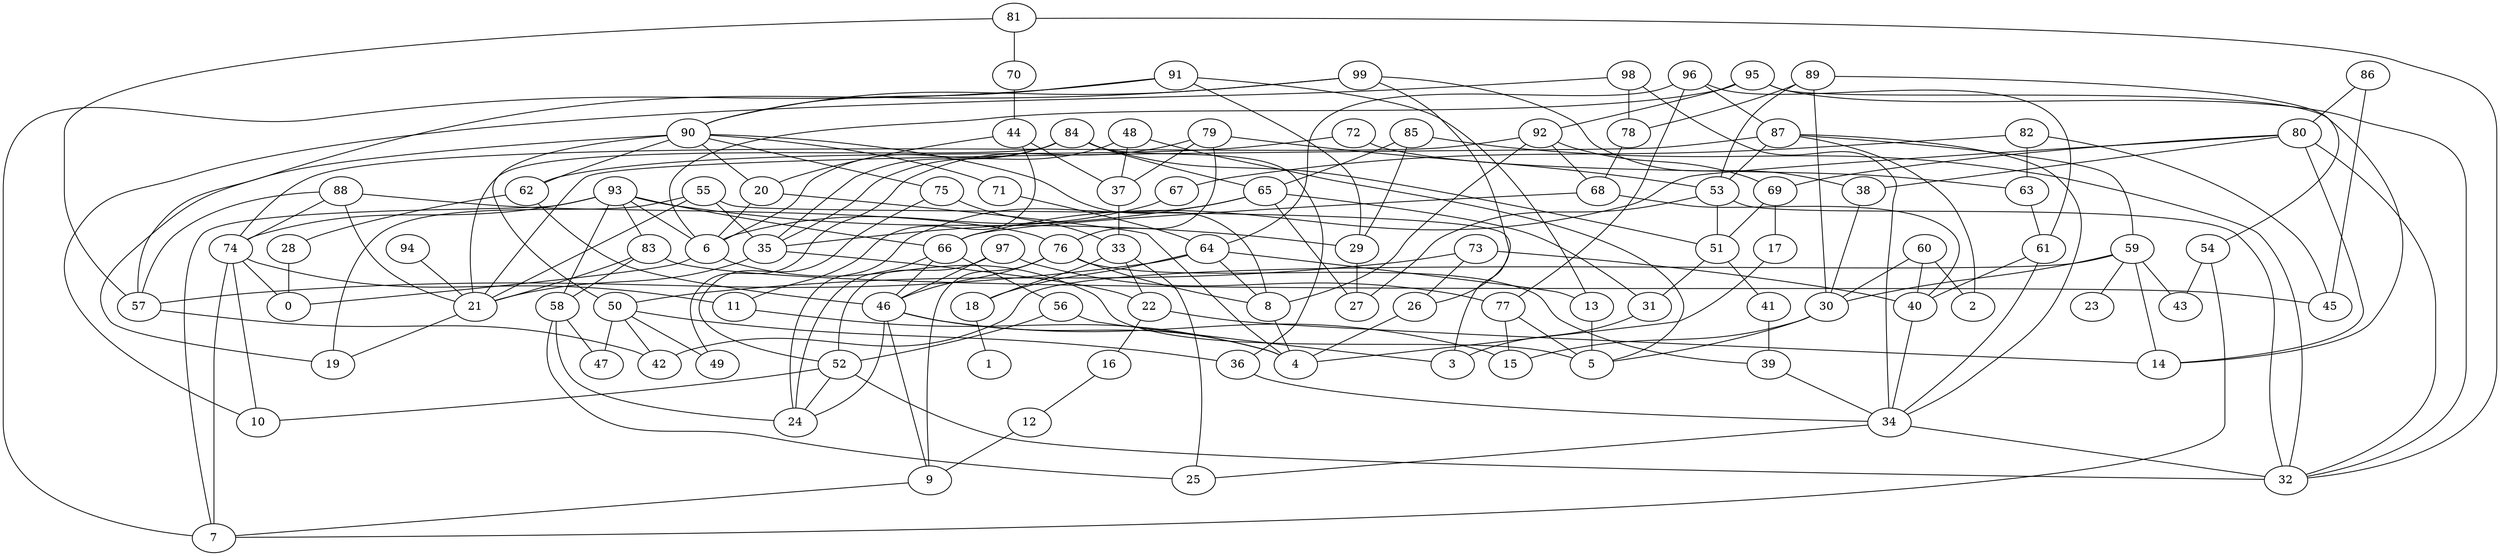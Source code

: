 /* Created by igraph 0.7.0 */
graph {
  0;
  1;
  2;
  3;
  4;
  5;
  6;
  7;
  8;
  9;
  10;
  11;
  12;
  13;
  14;
  15;
  16;
  17;
  18;
  19;
  20;
  21;
  22;
  23;
  24;
  25;
  26;
  27;
  28;
  29;
  30;
  31;
  32;
  33;
  34;
  35;
  36;
  37;
  38;
  39;
  40;
  41;
  42;
  43;
  44;
  45;
  46;
  47;
  48;
  49;
  50;
  51;
  52;
  53;
  54;
  55;
  56;
  57;
  58;
  59;
  60;
  61;
  62;
  63;
  64;
  65;
  66;
  67;
  68;
  69;
  70;
  71;
  72;
  73;
  74;
  75;
  76;
  77;
  78;
  79;
  80;
  81;
  82;
  83;
  84;
  85;
  86;
  87;
  88;
  89;
  90;
  91;
  92;
  93;
  94;
  95;
  96;
  97;
  98;
  99;

  6 -- 0;
  28 -- 0;
  74 -- 0;
  18 -- 1;
  60 -- 2;
  87 -- 2;
  31 -- 3;
  55 -- 3;
  56 -- 3;
  8 -- 4;
  11 -- 4;
  17 -- 4;
  20 -- 4;
  26 -- 4;
  46 -- 4;
  6 -- 5;
  13 -- 5;
  30 -- 5;
  48 -- 5;
  77 -- 5;
  20 -- 6;
  67 -- 6;
  84 -- 6;
  93 -- 6;
  95 -- 6;
  9 -- 7;
  54 -- 7;
  74 -- 7;
  91 -- 7;
  93 -- 7;
  64 -- 8;
  76 -- 8;
  90 -- 8;
  92 -- 8;
  12 -- 9;
  46 -- 9;
  76 -- 9;
  52 -- 10;
  74 -- 10;
  98 -- 10;
  44 -- 11;
  74 -- 11;
  16 -- 12;
  64 -- 13;
  91 -- 13;
  22 -- 14;
  59 -- 14;
  80 -- 14;
  95 -- 14;
  30 -- 15;
  46 -- 15;
  77 -- 15;
  22 -- 16;
  69 -- 17;
  33 -- 18;
  64 -- 18;
  21 -- 19;
  55 -- 19;
  90 -- 19;
  44 -- 20;
  90 -- 20;
  35 -- 21;
  55 -- 21;
  83 -- 21;
  84 -- 21;
  87 -- 21;
  88 -- 21;
  94 -- 21;
  33 -- 22;
  35 -- 22;
  59 -- 23;
  46 -- 24;
  52 -- 24;
  58 -- 24;
  65 -- 24;
  66 -- 24;
  33 -- 25;
  34 -- 25;
  58 -- 25;
  73 -- 26;
  99 -- 26;
  29 -- 27;
  53 -- 27;
  65 -- 27;
  62 -- 28;
  85 -- 29;
  91 -- 29;
  93 -- 29;
  38 -- 30;
  59 -- 30;
  60 -- 30;
  89 -- 30;
  51 -- 31;
  65 -- 31;
  34 -- 32;
  52 -- 32;
  53 -- 32;
  80 -- 32;
  81 -- 32;
  85 -- 32;
  95 -- 32;
  37 -- 33;
  75 -- 33;
  36 -- 34;
  39 -- 34;
  40 -- 34;
  61 -- 34;
  87 -- 34;
  98 -- 34;
  48 -- 35;
  55 -- 35;
  65 -- 35;
  84 -- 35;
  50 -- 36;
  84 -- 36;
  44 -- 37;
  48 -- 37;
  79 -- 37;
  80 -- 38;
  99 -- 38;
  41 -- 39;
  76 -- 39;
  60 -- 40;
  61 -- 40;
  68 -- 40;
  73 -- 40;
  51 -- 41;
  50 -- 42;
  57 -- 42;
  59 -- 42;
  54 -- 43;
  59 -- 43;
  70 -- 44;
  82 -- 45;
  83 -- 45;
  86 -- 45;
  62 -- 46;
  66 -- 46;
  76 -- 46;
  97 -- 46;
  50 -- 47;
  58 -- 47;
  50 -- 49;
  79 -- 49;
  73 -- 50;
  90 -- 50;
  53 -- 51;
  69 -- 51;
  84 -- 51;
  56 -- 52;
  75 -- 52;
  97 -- 52;
  79 -- 53;
  87 -- 53;
  89 -- 53;
  89 -- 54;
  66 -- 56;
  64 -- 57;
  81 -- 57;
  88 -- 57;
  99 -- 57;
  83 -- 58;
  93 -- 58;
  87 -- 59;
  63 -- 61;
  96 -- 61;
  72 -- 62;
  90 -- 62;
  72 -- 63;
  82 -- 63;
  71 -- 64;
  96 -- 64;
  84 -- 65;
  85 -- 65;
  68 -- 66;
  80 -- 66;
  93 -- 66;
  82 -- 67;
  78 -- 68;
  92 -- 68;
  80 -- 69;
  92 -- 69;
  81 -- 70;
  90 -- 71;
  88 -- 74;
  92 -- 74;
  93 -- 74;
  90 -- 75;
  79 -- 76;
  88 -- 76;
  96 -- 77;
  97 -- 77;
  89 -- 78;
  98 -- 78;
  86 -- 80;
  93 -- 83;
  96 -- 87;
  91 -- 90;
  99 -- 90;
  95 -- 92;
}
